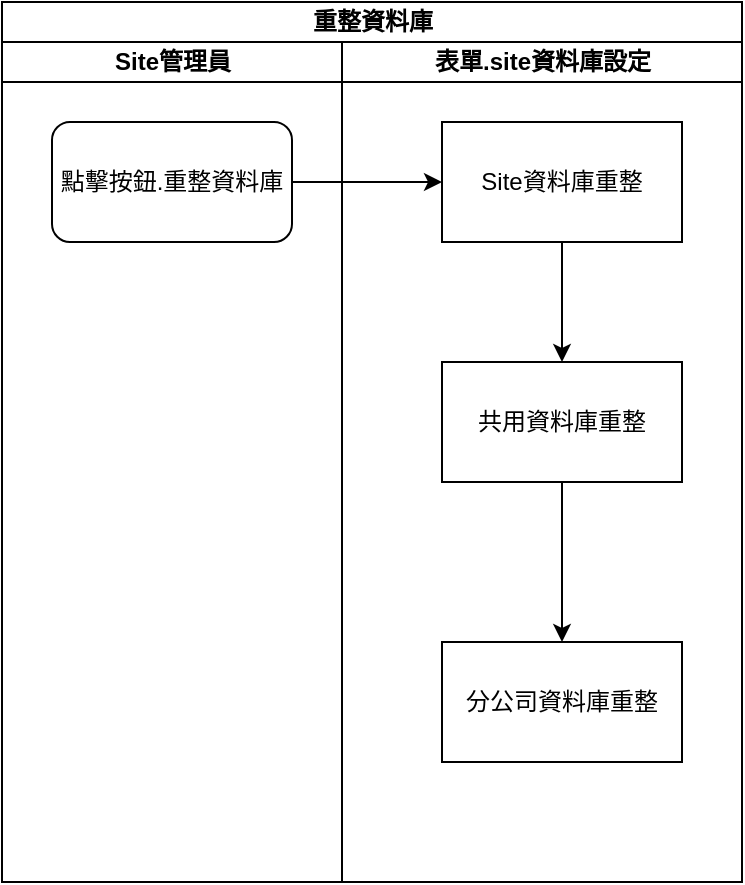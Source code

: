 <mxfile version="13.6.2" type="device"><diagram id="GIjlzLFlHh7kgs2Nzte7" name="重整資料庫"><mxGraphModel dx="1086" dy="806" grid="1" gridSize="10" guides="1" tooltips="1" connect="1" arrows="1" fold="1" page="1" pageScale="1" pageWidth="827" pageHeight="1169" math="0" shadow="0"><root><mxCell id="0"/><mxCell id="1" parent="0"/><mxCell id="zn9tFhmOiKsdcDC8X8iD-1" value="重整資料庫" style="swimlane;html=1;childLayout=stackLayout;resizeParent=1;resizeParentMax=0;startSize=20;" vertex="1" parent="1"><mxGeometry x="230" y="170" width="370" height="440" as="geometry"/></mxCell><mxCell id="zn9tFhmOiKsdcDC8X8iD-2" value="Site管理員" style="swimlane;html=1;startSize=20;" vertex="1" parent="zn9tFhmOiKsdcDC8X8iD-1"><mxGeometry y="20" width="170" height="420" as="geometry"/></mxCell><mxCell id="zn9tFhmOiKsdcDC8X8iD-5" value="點擊按鈕.重整資料庫" style="rounded=1;whiteSpace=wrap;html=1;" vertex="1" parent="zn9tFhmOiKsdcDC8X8iD-2"><mxGeometry x="25" y="40" width="120" height="60" as="geometry"/></mxCell><mxCell id="zn9tFhmOiKsdcDC8X8iD-3" value="表單.site資料庫設定" style="swimlane;html=1;startSize=20;" vertex="1" parent="zn9tFhmOiKsdcDC8X8iD-1"><mxGeometry x="170" y="20" width="200" height="420" as="geometry"/></mxCell><mxCell id="zn9tFhmOiKsdcDC8X8iD-10" value="共用資料庫重整" style="whiteSpace=wrap;html=1;rounded=0;" vertex="1" parent="zn9tFhmOiKsdcDC8X8iD-3"><mxGeometry x="50" y="160" width="120" height="60" as="geometry"/></mxCell><mxCell id="zn9tFhmOiKsdcDC8X8iD-6" value="Site資料庫重整" style="rounded=0;whiteSpace=wrap;html=1;" vertex="1" parent="zn9tFhmOiKsdcDC8X8iD-3"><mxGeometry x="50" y="40" width="120" height="60" as="geometry"/></mxCell><mxCell id="zn9tFhmOiKsdcDC8X8iD-11" value="" style="edgeStyle=orthogonalEdgeStyle;rounded=0;orthogonalLoop=1;jettySize=auto;html=1;" edge="1" parent="zn9tFhmOiKsdcDC8X8iD-3" source="zn9tFhmOiKsdcDC8X8iD-6" target="zn9tFhmOiKsdcDC8X8iD-10"><mxGeometry relative="1" as="geometry"/></mxCell><mxCell id="zn9tFhmOiKsdcDC8X8iD-7" style="edgeStyle=orthogonalEdgeStyle;rounded=0;orthogonalLoop=1;jettySize=auto;html=1;" edge="1" parent="zn9tFhmOiKsdcDC8X8iD-1" source="zn9tFhmOiKsdcDC8X8iD-5" target="zn9tFhmOiKsdcDC8X8iD-6"><mxGeometry relative="1" as="geometry"/></mxCell><mxCell id="zn9tFhmOiKsdcDC8X8iD-12" value="分公司資料庫重整" style="whiteSpace=wrap;html=1;rounded=0;" vertex="1" parent="1"><mxGeometry x="450" y="490" width="120" height="60" as="geometry"/></mxCell><mxCell id="zn9tFhmOiKsdcDC8X8iD-13" value="" style="edgeStyle=orthogonalEdgeStyle;rounded=0;orthogonalLoop=1;jettySize=auto;html=1;" edge="1" parent="1" source="zn9tFhmOiKsdcDC8X8iD-10" target="zn9tFhmOiKsdcDC8X8iD-12"><mxGeometry relative="1" as="geometry"/></mxCell></root></mxGraphModel></diagram></mxfile>